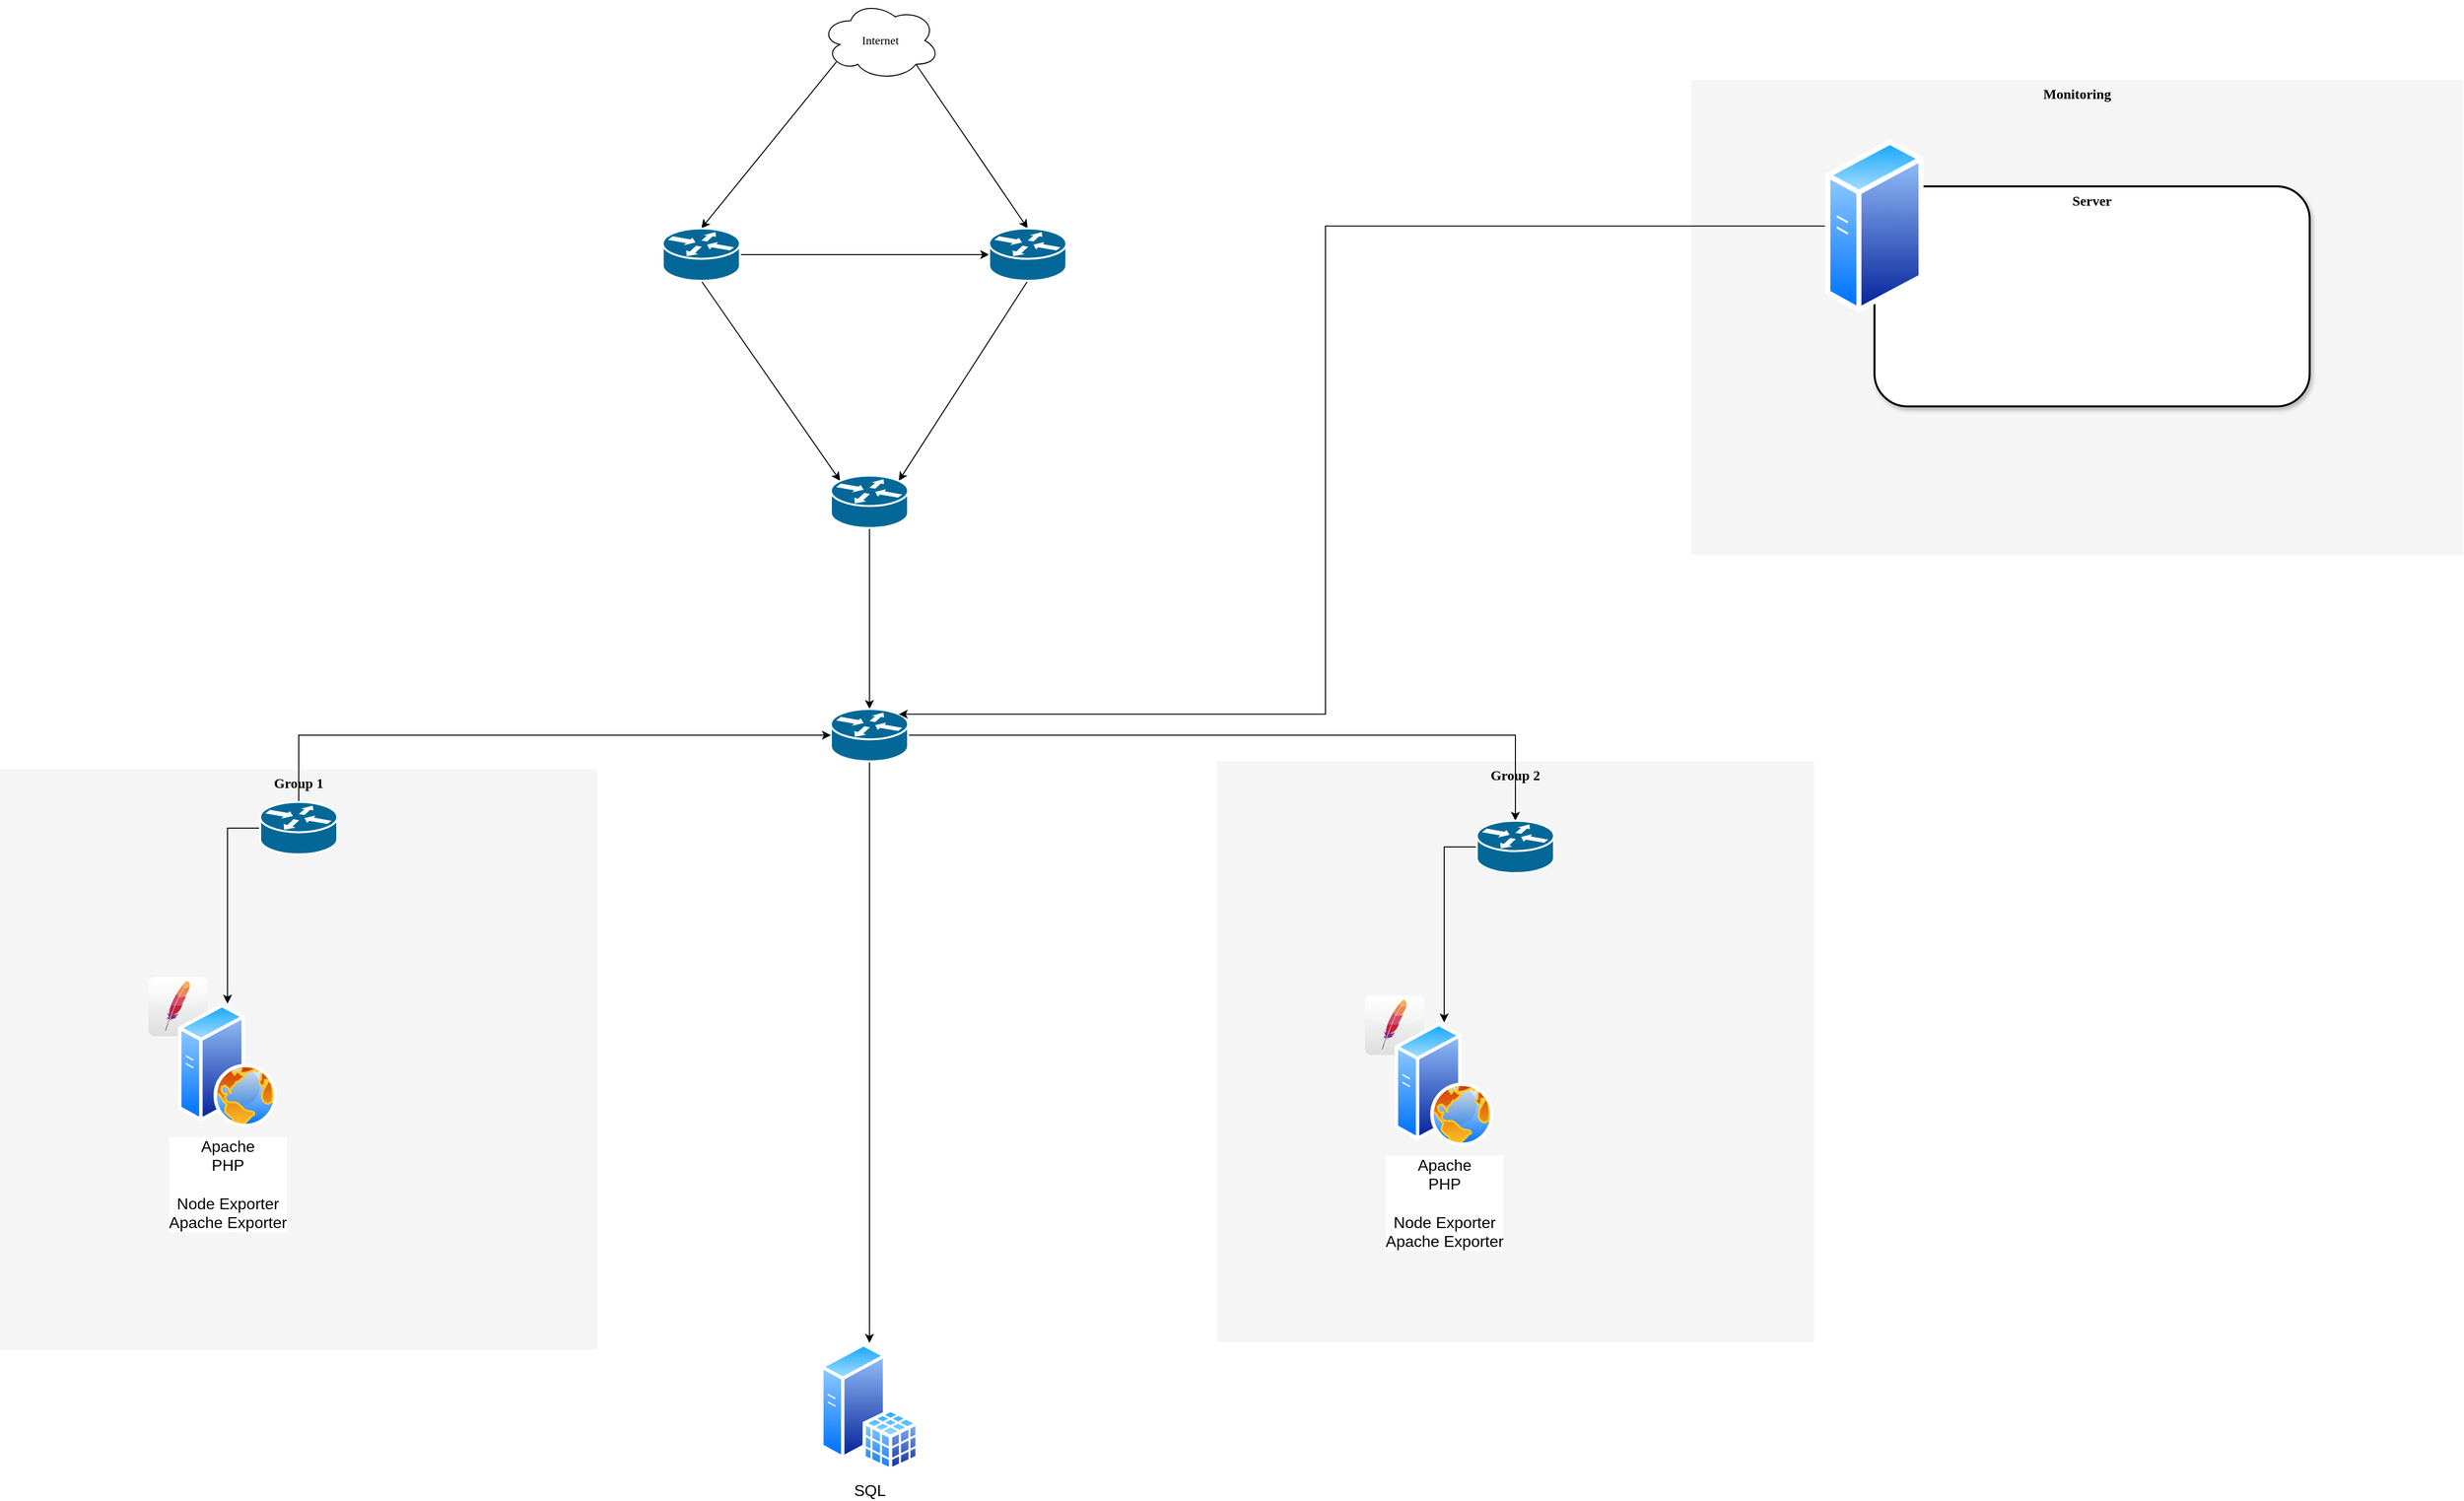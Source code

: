 <mxfile version="14.2.9" type="github">
  <diagram name="Page-1" id="c37626ed-c26b-45fb-9056-f9ebc6bb27b6">
    <mxGraphModel dx="2852" dy="1458" grid="1" gridSize="10" guides="1" tooltips="1" connect="1" arrows="1" fold="1" page="1" pageScale="1" pageWidth="1100" pageHeight="850" background="#ffffff" math="0" shadow="0">
      <root>
        <mxCell id="0" />
        <mxCell id="1" parent="0" />
        <mxCell id="N-Fu3y0urq0H9n10JKpY-35" value="Group 2" style="whiteSpace=wrap;html=1;rounded=0;shadow=0;comic=0;strokeWidth=1;fontFamily=Verdana;fontSize=14;fillColor=#f5f5f5;strokeColor=none;fontStyle=1;verticalAlign=top;" vertex="1" parent="1">
          <mxGeometry x="1450" y="879" width="604" height="587" as="geometry" />
        </mxCell>
        <mxCell id="1c7a67bf8fd3230f-80" value="Group 1" style="whiteSpace=wrap;html=1;rounded=0;shadow=0;comic=0;strokeWidth=1;fontFamily=Verdana;fontSize=14;fillColor=#f5f5f5;strokeColor=none;fontStyle=1;verticalAlign=top;" parent="1" vertex="1">
          <mxGeometry x="220" y="887" width="604" height="587" as="geometry" />
        </mxCell>
        <mxCell id="1c7a67bf8fd3230f-37" style="edgeStyle=none;html=1;labelBackgroundColor=none;startFill=0;endArrow=none;endFill=0;strokeWidth=2;fontFamily=Verdana;fontSize=12;" parent="1" source="1c7a67bf8fd3230f-1" edge="1">
          <mxGeometry relative="1" as="geometry">
            <mxPoint x="1020" y="501.452" as="targetPoint" />
          </mxGeometry>
        </mxCell>
        <mxCell id="1c7a67bf8fd3230f-38" style="edgeStyle=none;html=1;labelBackgroundColor=none;startFill=0;endArrow=none;endFill=0;strokeWidth=2;fontFamily=Verdana;fontSize=12;" parent="1" source="1c7a67bf8fd3230f-2" edge="1">
          <mxGeometry relative="1" as="geometry">
            <mxPoint x="1023.671" y="476" as="targetPoint" />
          </mxGeometry>
        </mxCell>
        <mxCell id="1c7a67bf8fd3230f-39" style="edgeStyle=none;html=1;labelBackgroundColor=none;startFill=0;endArrow=none;endFill=0;strokeWidth=2;fontFamily=Verdana;fontSize=12;" parent="1" target="1c7a67bf8fd3230f-5" edge="1">
          <mxGeometry relative="1" as="geometry">
            <mxPoint x="1119.235" y="392.0" as="sourcePoint" />
          </mxGeometry>
        </mxCell>
        <mxCell id="1c7a67bf8fd3230f-40" style="edgeStyle=none;html=1;labelBackgroundColor=none;startFill=0;endArrow=none;endFill=0;strokeWidth=2;fontFamily=Verdana;fontSize=12;" parent="1" target="1c7a67bf8fd3230f-5" edge="1">
          <mxGeometry relative="1" as="geometry">
            <mxPoint x="1340" y="366" as="sourcePoint" />
          </mxGeometry>
        </mxCell>
        <mxCell id="1c7a67bf8fd3230f-41" style="edgeStyle=none;html=1;labelBackgroundColor=none;startFill=0;endArrow=none;endFill=0;strokeWidth=2;fontFamily=Verdana;fontSize=12;" parent="1" source="1c7a67bf8fd3230f-5" edge="1">
          <mxGeometry relative="1" as="geometry">
            <mxPoint x="1240" y="519.0" as="targetPoint" />
          </mxGeometry>
        </mxCell>
        <mxCell id="1c7a67bf8fd3230f-45" style="edgeStyle=none;html=1;labelBackgroundColor=none;startFill=0;endArrow=none;endFill=0;strokeWidth=2;fontFamily=Verdana;fontSize=12;" parent="1" target="1c7a67bf8fd3230f-6" edge="1">
          <mxGeometry relative="1" as="geometry">
            <mxPoint x="1020" y="519.0" as="sourcePoint" />
          </mxGeometry>
        </mxCell>
        <mxCell id="1c7a67bf8fd3230f-64" style="edgeStyle=none;html=1;labelBackgroundColor=none;startFill=0;endArrow=none;endFill=0;strokeWidth=2;fontFamily=Verdana;fontSize=12;" parent="1" target="1c7a67bf8fd3230f-9" edge="1">
          <mxGeometry relative="1" as="geometry">
            <mxPoint x="710" y="515.092" as="sourcePoint" />
          </mxGeometry>
        </mxCell>
        <mxCell id="1c7a67bf8fd3230f-65" style="edgeStyle=none;html=1;labelBackgroundColor=none;startFill=0;endArrow=none;endFill=0;strokeWidth=2;fontFamily=Verdana;fontSize=12;" parent="1" target="1c7a67bf8fd3230f-8" edge="1">
          <mxGeometry relative="1" as="geometry">
            <mxPoint x="710" y="532.807" as="sourcePoint" />
          </mxGeometry>
        </mxCell>
        <mxCell id="1c7a67bf8fd3230f-42" style="edgeStyle=none;html=1;labelBackgroundColor=none;startFill=0;endArrow=none;endFill=0;strokeWidth=2;fontFamily=Verdana;fontSize=12;" parent="1" target="1c7a67bf8fd3230f-10" edge="1">
          <mxGeometry relative="1" as="geometry">
            <mxPoint x="1304" y="519.0" as="sourcePoint" />
          </mxGeometry>
        </mxCell>
        <mxCell id="N-Fu3y0urq0H9n10JKpY-32" style="edgeStyle=none;rounded=0;orthogonalLoop=1;jettySize=auto;html=1;exitX=0.13;exitY=0.77;exitDx=0;exitDy=0;exitPerimeter=0;entryX=0.5;entryY=0;entryDx=0;entryDy=0;entryPerimeter=0;" edge="1" parent="1" source="1c7a67bf8fd3230f-15" target="1c7a67bf8fd3230f-46">
          <mxGeometry relative="1" as="geometry" />
        </mxCell>
        <mxCell id="N-Fu3y0urq0H9n10JKpY-33" style="edgeStyle=none;rounded=0;orthogonalLoop=1;jettySize=auto;html=1;exitX=0.8;exitY=0.8;exitDx=0;exitDy=0;exitPerimeter=0;entryX=0.5;entryY=0;entryDx=0;entryDy=0;entryPerimeter=0;" edge="1" parent="1" source="1c7a67bf8fd3230f-15" target="1c7a67bf8fd3230f-47">
          <mxGeometry relative="1" as="geometry" />
        </mxCell>
        <mxCell id="1c7a67bf8fd3230f-15" value="Internet" style="ellipse;shape=cloud;whiteSpace=wrap;html=1;rounded=0;shadow=0;comic=0;strokeWidth=1;fontFamily=Verdana;fontSize=12;" parent="1" vertex="1">
          <mxGeometry x="1050" y="110" width="120" height="80" as="geometry" />
        </mxCell>
        <mxCell id="N-Fu3y0urq0H9n10JKpY-1" style="edgeStyle=orthogonalEdgeStyle;rounded=0;orthogonalLoop=1;jettySize=auto;html=1;" edge="1" parent="1" source="1c7a67bf8fd3230f-46" target="1c7a67bf8fd3230f-47">
          <mxGeometry relative="1" as="geometry" />
        </mxCell>
        <mxCell id="N-Fu3y0urq0H9n10JKpY-29" style="rounded=0;orthogonalLoop=1;jettySize=auto;html=1;exitX=0.5;exitY=1;exitDx=0;exitDy=0;exitPerimeter=0;entryX=0.12;entryY=0.1;entryDx=0;entryDy=0;entryPerimeter=0;" edge="1" parent="1" source="1c7a67bf8fd3230f-46" target="1c7a67bf8fd3230f-48">
          <mxGeometry relative="1" as="geometry" />
        </mxCell>
        <mxCell id="1c7a67bf8fd3230f-46" value="" style="shape=mxgraph.cisco.routers.router;html=1;dashed=0;fillColor=#036897;strokeColor=#ffffff;strokeWidth=2;verticalLabelPosition=bottom;verticalAlign=top;rounded=0;shadow=0;comic=0;fontFamily=Verdana;fontSize=12;" parent="1" vertex="1">
          <mxGeometry x="890" y="340" width="78" height="53" as="geometry" />
        </mxCell>
        <mxCell id="N-Fu3y0urq0H9n10JKpY-30" style="rounded=0;orthogonalLoop=1;jettySize=auto;html=1;exitX=0.5;exitY=1;exitDx=0;exitDy=0;exitPerimeter=0;entryX=0.88;entryY=0.1;entryDx=0;entryDy=0;entryPerimeter=0;" edge="1" parent="1" source="1c7a67bf8fd3230f-47" target="1c7a67bf8fd3230f-48">
          <mxGeometry relative="1" as="geometry" />
        </mxCell>
        <mxCell id="1c7a67bf8fd3230f-47" value="" style="shape=mxgraph.cisco.routers.router;html=1;dashed=0;fillColor=#036897;strokeColor=#ffffff;strokeWidth=2;verticalLabelPosition=bottom;verticalAlign=top;rounded=0;shadow=0;comic=0;fontFamily=Verdana;fontSize=12;" parent="1" vertex="1">
          <mxGeometry x="1220" y="340" width="78" height="53" as="geometry" />
        </mxCell>
        <mxCell id="N-Fu3y0urq0H9n10JKpY-34" style="edgeStyle=none;rounded=0;orthogonalLoop=1;jettySize=auto;html=1;entryX=0.5;entryY=0;entryDx=0;entryDy=0;entryPerimeter=0;" edge="1" parent="1" source="1c7a67bf8fd3230f-48" target="N-Fu3y0urq0H9n10JKpY-17">
          <mxGeometry relative="1" as="geometry" />
        </mxCell>
        <mxCell id="1c7a67bf8fd3230f-48" value="" style="shape=mxgraph.cisco.routers.router;html=1;dashed=0;fillColor=#036897;strokeColor=#ffffff;strokeWidth=2;verticalLabelPosition=bottom;verticalAlign=top;rounded=0;shadow=0;comic=0;fontFamily=Verdana;fontSize=12;" parent="1" vertex="1">
          <mxGeometry x="1060" y="590" width="78" height="53" as="geometry" />
        </mxCell>
        <mxCell id="N-Fu3y0urq0H9n10JKpY-15" value="Monitoring" style="whiteSpace=wrap;html=1;rounded=0;shadow=0;comic=0;strokeWidth=1;fontFamily=Verdana;fontSize=14;fillColor=#f5f5f5;strokeColor=none;verticalAlign=top;fontStyle=1" vertex="1" parent="1">
          <mxGeometry x="1930" y="190" width="780" height="480" as="geometry" />
        </mxCell>
        <mxCell id="N-Fu3y0urq0H9n10JKpY-27" style="edgeStyle=orthogonalEdgeStyle;rounded=0;orthogonalLoop=1;jettySize=auto;html=1;entryX=0.5;entryY=0;entryDx=0;entryDy=0;" edge="1" parent="1" source="N-Fu3y0urq0H9n10JKpY-17" target="N-Fu3y0urq0H9n10JKpY-23">
          <mxGeometry relative="1" as="geometry" />
        </mxCell>
        <mxCell id="N-Fu3y0urq0H9n10JKpY-40" style="edgeStyle=orthogonalEdgeStyle;rounded=0;orthogonalLoop=1;jettySize=auto;html=1;entryX=0.5;entryY=0;entryDx=0;entryDy=0;entryPerimeter=0;" edge="1" parent="1" source="N-Fu3y0urq0H9n10JKpY-17" target="N-Fu3y0urq0H9n10JKpY-37">
          <mxGeometry relative="1" as="geometry" />
        </mxCell>
        <mxCell id="N-Fu3y0urq0H9n10JKpY-17" value="" style="shape=mxgraph.cisco.routers.router;html=1;pointerEvents=1;dashed=0;fillColor=#036897;strokeColor=#ffffff;strokeWidth=2;verticalLabelPosition=bottom;verticalAlign=top;align=center;outlineConnect=0;" vertex="1" parent="1">
          <mxGeometry x="1060" y="826" width="78" height="53" as="geometry" />
        </mxCell>
        <mxCell id="N-Fu3y0urq0H9n10JKpY-26" style="edgeStyle=orthogonalEdgeStyle;rounded=0;orthogonalLoop=1;jettySize=auto;html=1;exitX=0;exitY=0.5;exitDx=0;exitDy=0;exitPerimeter=0;" edge="1" parent="1" source="N-Fu3y0urq0H9n10JKpY-19" target="N-Fu3y0urq0H9n10JKpY-24">
          <mxGeometry relative="1" as="geometry" />
        </mxCell>
        <mxCell id="N-Fu3y0urq0H9n10JKpY-28" style="edgeStyle=orthogonalEdgeStyle;rounded=0;orthogonalLoop=1;jettySize=auto;html=1;exitX=0.5;exitY=0;exitDx=0;exitDy=0;exitPerimeter=0;entryX=0;entryY=0.5;entryDx=0;entryDy=0;entryPerimeter=0;" edge="1" parent="1" source="N-Fu3y0urq0H9n10JKpY-19" target="N-Fu3y0urq0H9n10JKpY-17">
          <mxGeometry relative="1" as="geometry">
            <Array as="points">
              <mxPoint x="522" y="853" />
            </Array>
          </mxGeometry>
        </mxCell>
        <mxCell id="N-Fu3y0urq0H9n10JKpY-19" value="" style="shape=mxgraph.cisco.routers.router;html=1;pointerEvents=1;dashed=0;fillColor=#036897;strokeColor=#ffffff;strokeWidth=2;verticalLabelPosition=bottom;verticalAlign=top;align=center;outlineConnect=0;" vertex="1" parent="1">
          <mxGeometry x="483" y="920" width="78" height="53" as="geometry" />
        </mxCell>
        <mxCell id="N-Fu3y0urq0H9n10JKpY-21" value="" style="dashed=0;outlineConnect=0;html=1;align=center;labelPosition=center;verticalLabelPosition=bottom;verticalAlign=top;shape=mxgraph.webicons.apache;gradientColor=#DFDEDE" vertex="1" parent="1">
          <mxGeometry x="370" y="1097" width="60" height="60" as="geometry" />
        </mxCell>
        <mxCell id="N-Fu3y0urq0H9n10JKpY-23" value="SQL" style="aspect=fixed;perimeter=ellipsePerimeter;html=1;align=center;shadow=0;dashed=0;spacingTop=3;image;image=img/lib/active_directory/sql_server.svg;fontSize=16;" vertex="1" parent="1">
          <mxGeometry x="1049" y="1467" width="100" height="129.87" as="geometry" />
        </mxCell>
        <mxCell id="N-Fu3y0urq0H9n10JKpY-24" value="Apache&lt;br style=&quot;font-size: 16px;&quot;&gt;PHP&lt;br style=&quot;font-size: 16px;&quot;&gt;&lt;br style=&quot;font-size: 16px;&quot;&gt;Node Exporter&lt;br style=&quot;font-size: 16px;&quot;&gt;Apache Exporter" style="aspect=fixed;perimeter=ellipsePerimeter;html=1;align=center;shadow=0;dashed=0;spacingTop=3;image;image=img/lib/active_directory/web_server.svg;fontSize=16;" vertex="1" parent="1">
          <mxGeometry x="400" y="1124" width="100" height="125" as="geometry" />
        </mxCell>
        <mxCell id="N-Fu3y0urq0H9n10JKpY-36" style="edgeStyle=orthogonalEdgeStyle;rounded=0;orthogonalLoop=1;jettySize=auto;html=1;exitX=0;exitY=0.5;exitDx=0;exitDy=0;exitPerimeter=0;" edge="1" parent="1" source="N-Fu3y0urq0H9n10JKpY-37" target="N-Fu3y0urq0H9n10JKpY-39">
          <mxGeometry relative="1" as="geometry" />
        </mxCell>
        <mxCell id="N-Fu3y0urq0H9n10JKpY-37" value="" style="shape=mxgraph.cisco.routers.router;html=1;pointerEvents=1;dashed=0;fillColor=#036897;strokeColor=#ffffff;strokeWidth=2;verticalLabelPosition=bottom;verticalAlign=top;align=center;outlineConnect=0;" vertex="1" parent="1">
          <mxGeometry x="1713" y="939" width="78" height="53" as="geometry" />
        </mxCell>
        <mxCell id="N-Fu3y0urq0H9n10JKpY-38" value="" style="dashed=0;outlineConnect=0;html=1;align=center;labelPosition=center;verticalLabelPosition=bottom;verticalAlign=top;shape=mxgraph.webicons.apache;gradientColor=#DFDEDE" vertex="1" parent="1">
          <mxGeometry x="1600" y="1116" width="60" height="60" as="geometry" />
        </mxCell>
        <mxCell id="N-Fu3y0urq0H9n10JKpY-39" value="Apache&lt;br style=&quot;font-size: 16px;&quot;&gt;PHP&lt;br style=&quot;font-size: 16px;&quot;&gt;&lt;br style=&quot;font-size: 16px;&quot;&gt;Node Exporter&lt;br style=&quot;font-size: 16px;&quot;&gt;Apache Exporter" style="aspect=fixed;perimeter=ellipsePerimeter;html=1;align=center;shadow=0;dashed=0;spacingTop=3;image;image=img/lib/active_directory/web_server.svg;fontSize=16;" vertex="1" parent="1">
          <mxGeometry x="1630" y="1143" width="100" height="125" as="geometry" />
        </mxCell>
        <mxCell id="N-Fu3y0urq0H9n10JKpY-42" value="Server" style="whiteSpace=wrap;html=1;rounded=1;shadow=1;comic=0;strokeWidth=2;fontFamily=Verdana;fontSize=14;verticalAlign=top;fontStyle=1;sketch=0;glass=0;fillColor=#FFFFFF;" vertex="1" parent="1">
          <mxGeometry x="2115" y="297.5" width="440" height="222.5" as="geometry" />
        </mxCell>
        <mxCell id="N-Fu3y0urq0H9n10JKpY-46" style="edgeStyle=orthogonalEdgeStyle;rounded=0;orthogonalLoop=1;jettySize=auto;html=1;exitX=0;exitY=0.5;exitDx=0;exitDy=0;entryX=0.88;entryY=0.1;entryDx=0;entryDy=0;entryPerimeter=0;fontSize=16;" edge="1" parent="1" source="N-Fu3y0urq0H9n10JKpY-25" target="N-Fu3y0urq0H9n10JKpY-17">
          <mxGeometry relative="1" as="geometry">
            <Array as="points">
              <mxPoint x="1560" y="338" />
              <mxPoint x="1560" y="831" />
            </Array>
          </mxGeometry>
        </mxCell>
        <mxCell id="N-Fu3y0urq0H9n10JKpY-25" value="" style="perimeter=ellipsePerimeter;html=1;align=center;shadow=0;dashed=0;spacingTop=3;image;image=img/lib/active_directory/generic_server.svg;aspect=fixed;" vertex="1" parent="1">
          <mxGeometry x="2065" y="250" width="100" height="175.13" as="geometry" />
        </mxCell>
        <mxCell id="N-Fu3y0urq0H9n10JKpY-43" value="" style="shape=image;html=1;verticalAlign=top;verticalLabelPosition=bottom;labelBackgroundColor=#ffffff;imageAspect=0;aspect=fixed;image=https://cdn4.iconfinder.com/data/icons/logos-brands-5/24/grafana-128.png;rounded=1;shadow=1;glass=0;sketch=0;strokeColor=#000000;strokeWidth=2;fillColor=#FFFFFF;fontSize=16;" vertex="1" parent="1">
          <mxGeometry x="2220" y="355" width="110" height="110" as="geometry" />
        </mxCell>
        <mxCell id="N-Fu3y0urq0H9n10JKpY-45" value="" style="shape=image;verticalLabelPosition=bottom;labelBackgroundColor=#ffffff;verticalAlign=top;aspect=fixed;imageAspect=0;image=https://cdn.rancher.com/wp-content/uploads/2015/05/27094511/prometheus-logo-square.png;" vertex="1" parent="1">
          <mxGeometry x="2325" y="328.75" width="160" height="160" as="geometry" />
        </mxCell>
        <mxCell id="N-Fu3y0urq0H9n10JKpY-47" value="" style="shape=image;verticalLabelPosition=bottom;labelBackgroundColor=#ffffff;verticalAlign=top;aspect=fixed;imageAspect=0;image=https://cdn.rancher.com/wp-content/uploads/2015/05/27094511/prometheus-logo-square.png;" vertex="1" parent="1">
          <mxGeometry x="1500" y="1084" width="124" height="124" as="geometry" />
        </mxCell>
        <mxCell id="N-Fu3y0urq0H9n10JKpY-48" value="" style="shape=image;verticalLabelPosition=bottom;labelBackgroundColor=#ffffff;verticalAlign=top;aspect=fixed;imageAspect=0;image=https://cdn.rancher.com/wp-content/uploads/2015/05/27094511/prometheus-logo-square.png;" vertex="1" parent="1">
          <mxGeometry x="270" y="1065" width="124" height="124" as="geometry" />
        </mxCell>
        <mxCell id="N-Fu3y0urq0H9n10JKpY-49" value="" style="shape=image;verticalLabelPosition=bottom;labelBackgroundColor=#ffffff;verticalAlign=top;aspect=fixed;imageAspect=0;image=https://cdn.rancher.com/wp-content/uploads/2015/05/27094511/prometheus-logo-square.png;" vertex="1" parent="1">
          <mxGeometry x="950" y="1460" width="124" height="124" as="geometry" />
        </mxCell>
      </root>
    </mxGraphModel>
  </diagram>
</mxfile>
